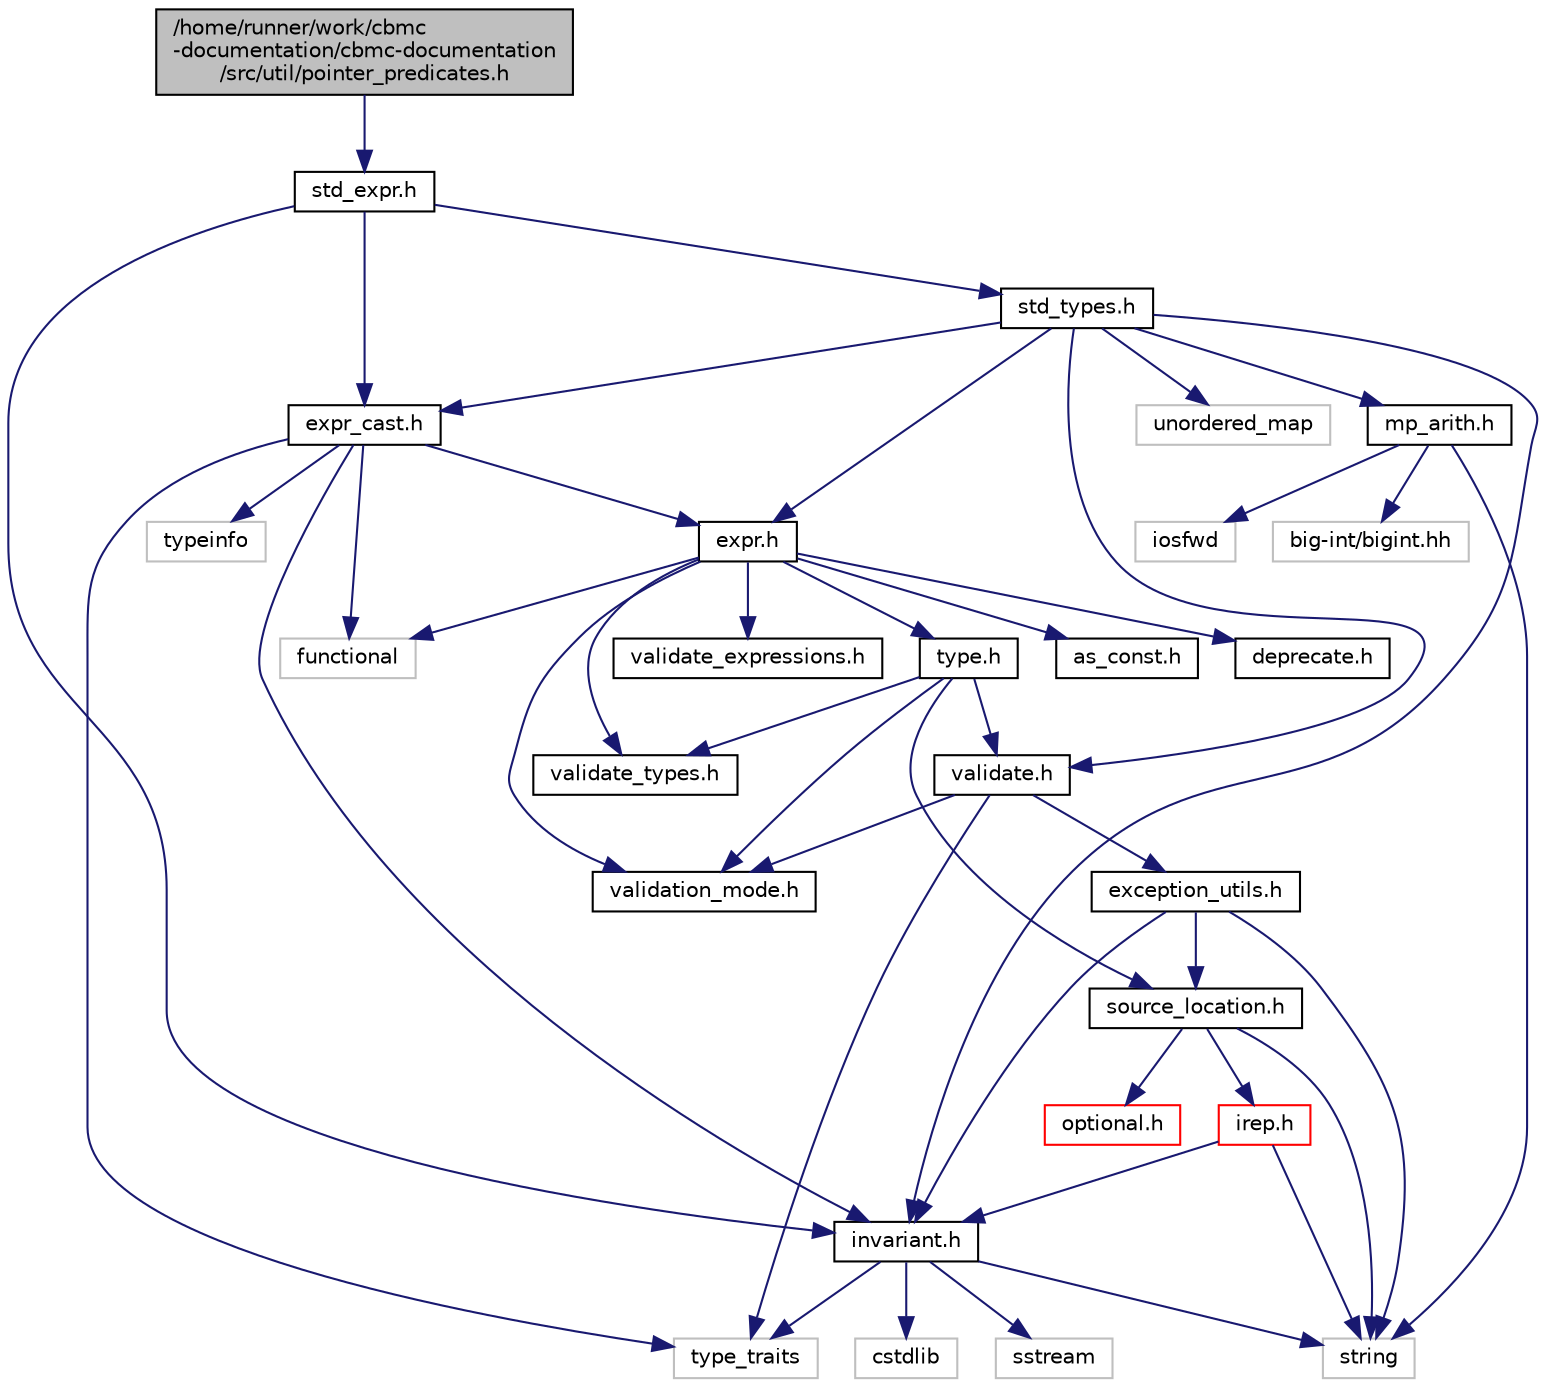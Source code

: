 digraph "/home/runner/work/cbmc-documentation/cbmc-documentation/src/util/pointer_predicates.h"
{
 // LATEX_PDF_SIZE
  bgcolor="transparent";
  edge [fontname="Helvetica",fontsize="10",labelfontname="Helvetica",labelfontsize="10"];
  node [fontname="Helvetica",fontsize="10",shape=record];
  Node1 [label="/home/runner/work/cbmc\l-documentation/cbmc-documentation\l/src/util/pointer_predicates.h",height=0.2,width=0.4,color="black", fillcolor="grey75", style="filled", fontcolor="black",tooltip=" "];
  Node1 -> Node2 [color="midnightblue",fontsize="10",style="solid",fontname="Helvetica"];
  Node2 [label="std_expr.h",height=0.2,width=0.4,color="black",URL="$std__expr_8h.html",tooltip=" "];
  Node2 -> Node3 [color="midnightblue",fontsize="10",style="solid",fontname="Helvetica"];
  Node3 [label="expr_cast.h",height=0.2,width=0.4,color="black",URL="$expr__cast_8h.html",tooltip="Templated functions to cast to specific exprt-derived classes."];
  Node3 -> Node4 [color="midnightblue",fontsize="10",style="solid",fontname="Helvetica"];
  Node4 [label="typeinfo",height=0.2,width=0.4,color="grey75",tooltip=" "];
  Node3 -> Node5 [color="midnightblue",fontsize="10",style="solid",fontname="Helvetica"];
  Node5 [label="type_traits",height=0.2,width=0.4,color="grey75",tooltip=" "];
  Node3 -> Node6 [color="midnightblue",fontsize="10",style="solid",fontname="Helvetica"];
  Node6 [label="functional",height=0.2,width=0.4,color="grey75",tooltip=" "];
  Node3 -> Node7 [color="midnightblue",fontsize="10",style="solid",fontname="Helvetica"];
  Node7 [label="invariant.h",height=0.2,width=0.4,color="black",URL="$src_2util_2invariant_8h.html",tooltip=" "];
  Node7 -> Node8 [color="midnightblue",fontsize="10",style="solid",fontname="Helvetica"];
  Node8 [label="cstdlib",height=0.2,width=0.4,color="grey75",tooltip=" "];
  Node7 -> Node9 [color="midnightblue",fontsize="10",style="solid",fontname="Helvetica"];
  Node9 [label="sstream",height=0.2,width=0.4,color="grey75",tooltip=" "];
  Node7 -> Node10 [color="midnightblue",fontsize="10",style="solid",fontname="Helvetica"];
  Node10 [label="string",height=0.2,width=0.4,color="grey75",tooltip=" "];
  Node7 -> Node5 [color="midnightblue",fontsize="10",style="solid",fontname="Helvetica"];
  Node3 -> Node11 [color="midnightblue",fontsize="10",style="solid",fontname="Helvetica"];
  Node11 [label="expr.h",height=0.2,width=0.4,color="black",URL="$expr_8h.html",tooltip=" "];
  Node11 -> Node12 [color="midnightblue",fontsize="10",style="solid",fontname="Helvetica"];
  Node12 [label="as_const.h",height=0.2,width=0.4,color="black",URL="$as__const_8h.html",tooltip=" "];
  Node11 -> Node13 [color="midnightblue",fontsize="10",style="solid",fontname="Helvetica"];
  Node13 [label="deprecate.h",height=0.2,width=0.4,color="black",URL="$deprecate_8h.html",tooltip=" "];
  Node11 -> Node14 [color="midnightblue",fontsize="10",style="solid",fontname="Helvetica"];
  Node14 [label="type.h",height=0.2,width=0.4,color="black",URL="$type_8h.html",tooltip=" "];
  Node14 -> Node15 [color="midnightblue",fontsize="10",style="solid",fontname="Helvetica"];
  Node15 [label="source_location.h",height=0.2,width=0.4,color="black",URL="$source__location_8h.html",tooltip=" "];
  Node15 -> Node16 [color="midnightblue",fontsize="10",style="solid",fontname="Helvetica"];
  Node16 [label="irep.h",height=0.2,width=0.4,color="red",URL="$irep_8h.html",tooltip=" "];
  Node16 -> Node10 [color="midnightblue",fontsize="10",style="solid",fontname="Helvetica"];
  Node16 -> Node7 [color="midnightblue",fontsize="10",style="solid",fontname="Helvetica"];
  Node15 -> Node33 [color="midnightblue",fontsize="10",style="solid",fontname="Helvetica"];
  Node33 [label="optional.h",height=0.2,width=0.4,color="red",URL="$optional_8h.html",tooltip=" "];
  Node15 -> Node10 [color="midnightblue",fontsize="10",style="solid",fontname="Helvetica"];
  Node14 -> Node35 [color="midnightblue",fontsize="10",style="solid",fontname="Helvetica"];
  Node35 [label="validate.h",height=0.2,width=0.4,color="black",URL="$validate_8h.html",tooltip=" "];
  Node35 -> Node5 [color="midnightblue",fontsize="10",style="solid",fontname="Helvetica"];
  Node35 -> Node36 [color="midnightblue",fontsize="10",style="solid",fontname="Helvetica"];
  Node36 [label="exception_utils.h",height=0.2,width=0.4,color="black",URL="$exception__utils_8h.html",tooltip=" "];
  Node36 -> Node10 [color="midnightblue",fontsize="10",style="solid",fontname="Helvetica"];
  Node36 -> Node7 [color="midnightblue",fontsize="10",style="solid",fontname="Helvetica"];
  Node36 -> Node15 [color="midnightblue",fontsize="10",style="solid",fontname="Helvetica"];
  Node35 -> Node37 [color="midnightblue",fontsize="10",style="solid",fontname="Helvetica"];
  Node37 [label="validation_mode.h",height=0.2,width=0.4,color="black",URL="$validation__mode_8h.html",tooltip=" "];
  Node14 -> Node38 [color="midnightblue",fontsize="10",style="solid",fontname="Helvetica"];
  Node38 [label="validate_types.h",height=0.2,width=0.4,color="black",URL="$validate__types_8h.html",tooltip=" "];
  Node14 -> Node37 [color="midnightblue",fontsize="10",style="solid",fontname="Helvetica"];
  Node11 -> Node39 [color="midnightblue",fontsize="10",style="solid",fontname="Helvetica"];
  Node39 [label="validate_expressions.h",height=0.2,width=0.4,color="black",URL="$validate__expressions_8h.html",tooltip=" "];
  Node11 -> Node38 [color="midnightblue",fontsize="10",style="solid",fontname="Helvetica"];
  Node11 -> Node37 [color="midnightblue",fontsize="10",style="solid",fontname="Helvetica"];
  Node11 -> Node6 [color="midnightblue",fontsize="10",style="solid",fontname="Helvetica"];
  Node2 -> Node7 [color="midnightblue",fontsize="10",style="solid",fontname="Helvetica"];
  Node2 -> Node40 [color="midnightblue",fontsize="10",style="solid",fontname="Helvetica"];
  Node40 [label="std_types.h",height=0.2,width=0.4,color="black",URL="$std__types_8h.html",tooltip=" "];
  Node40 -> Node11 [color="midnightblue",fontsize="10",style="solid",fontname="Helvetica"];
  Node40 -> Node3 [color="midnightblue",fontsize="10",style="solid",fontname="Helvetica"];
  Node40 -> Node7 [color="midnightblue",fontsize="10",style="solid",fontname="Helvetica"];
  Node40 -> Node41 [color="midnightblue",fontsize="10",style="solid",fontname="Helvetica"];
  Node41 [label="mp_arith.h",height=0.2,width=0.4,color="black",URL="$mp__arith_8h.html",tooltip=" "];
  Node41 -> Node20 [color="midnightblue",fontsize="10",style="solid",fontname="Helvetica"];
  Node20 [label="iosfwd",height=0.2,width=0.4,color="grey75",tooltip=" "];
  Node41 -> Node10 [color="midnightblue",fontsize="10",style="solid",fontname="Helvetica"];
  Node41 -> Node42 [color="midnightblue",fontsize="10",style="solid",fontname="Helvetica"];
  Node42 [label="big-int/bigint.hh",height=0.2,width=0.4,color="grey75",tooltip=" "];
  Node40 -> Node35 [color="midnightblue",fontsize="10",style="solid",fontname="Helvetica"];
  Node40 -> Node25 [color="midnightblue",fontsize="10",style="solid",fontname="Helvetica"];
  Node25 [label="unordered_map",height=0.2,width=0.4,color="grey75",tooltip=" "];
}
